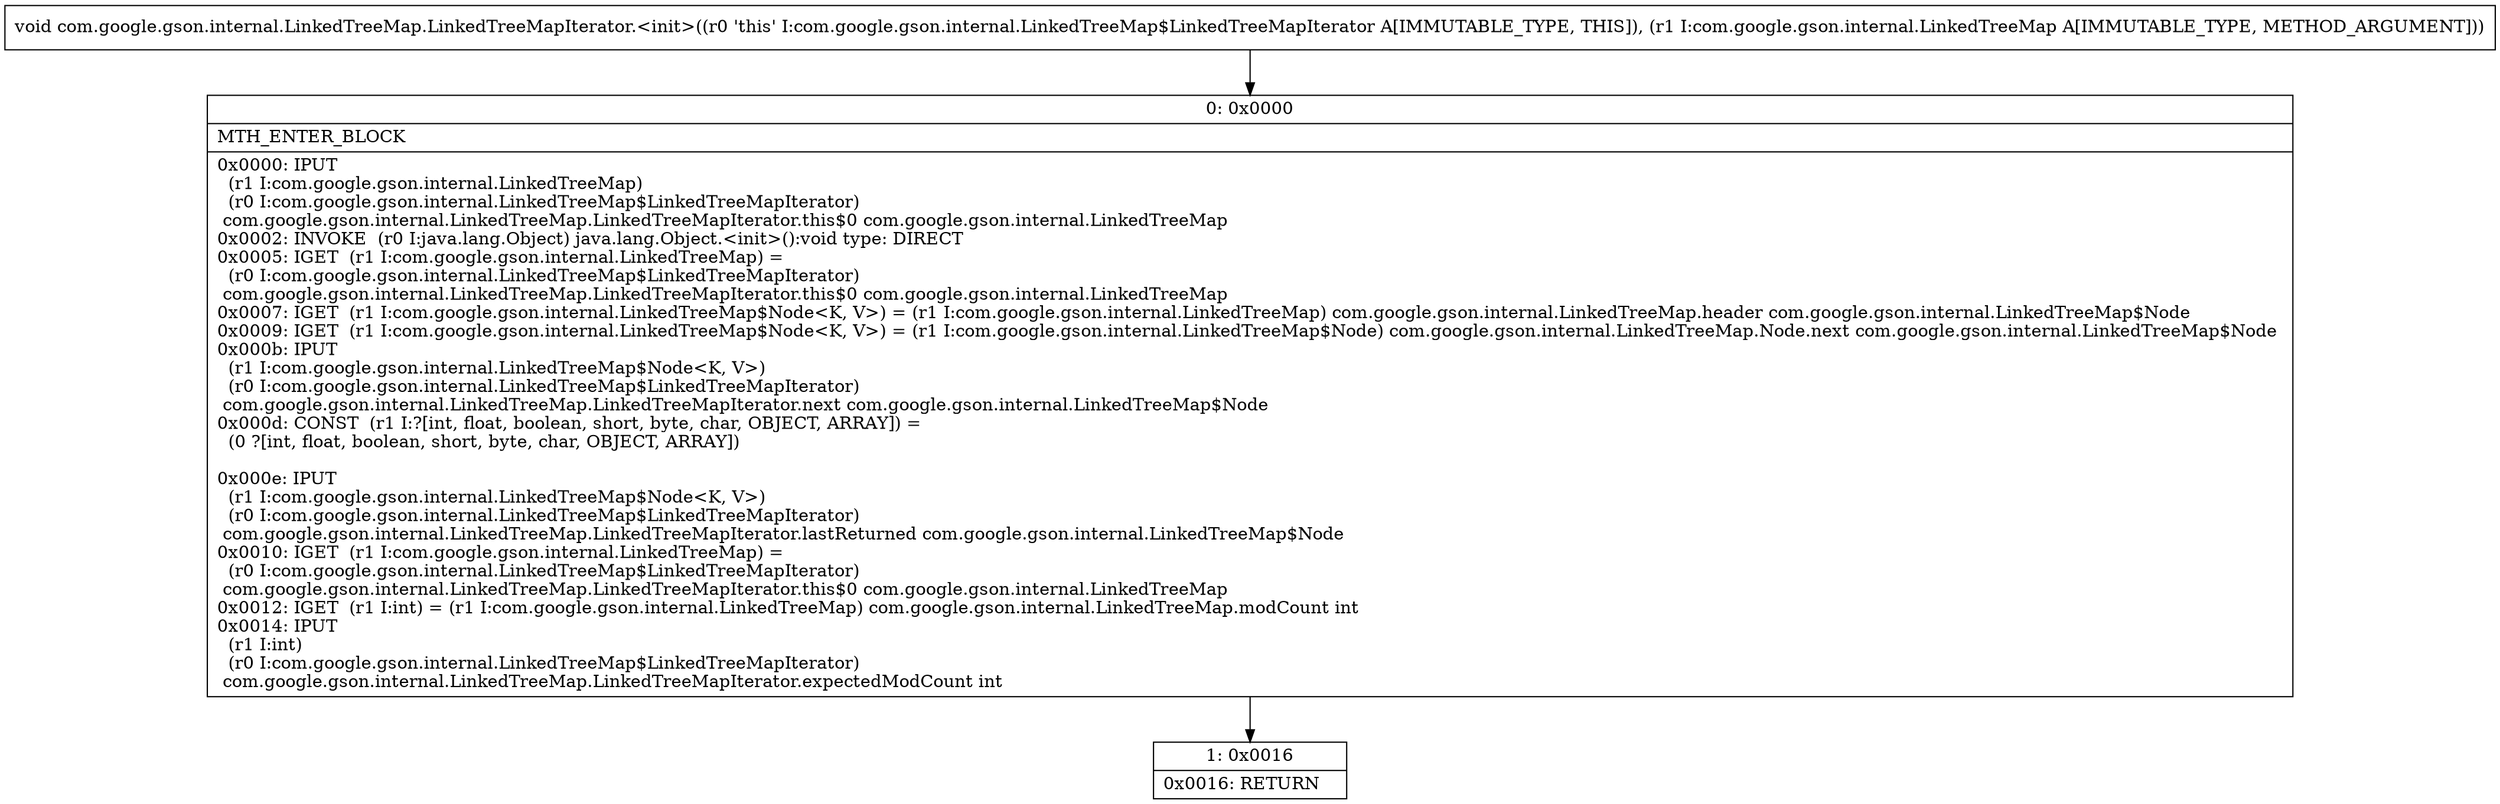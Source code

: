 digraph "CFG forcom.google.gson.internal.LinkedTreeMap.LinkedTreeMapIterator.\<init\>(Lcom\/google\/gson\/internal\/LinkedTreeMap;)V" {
Node_0 [shape=record,label="{0\:\ 0x0000|MTH_ENTER_BLOCK\l|0x0000: IPUT  \l  (r1 I:com.google.gson.internal.LinkedTreeMap)\l  (r0 I:com.google.gson.internal.LinkedTreeMap$LinkedTreeMapIterator)\l com.google.gson.internal.LinkedTreeMap.LinkedTreeMapIterator.this$0 com.google.gson.internal.LinkedTreeMap \l0x0002: INVOKE  (r0 I:java.lang.Object) java.lang.Object.\<init\>():void type: DIRECT \l0x0005: IGET  (r1 I:com.google.gson.internal.LinkedTreeMap) = \l  (r0 I:com.google.gson.internal.LinkedTreeMap$LinkedTreeMapIterator)\l com.google.gson.internal.LinkedTreeMap.LinkedTreeMapIterator.this$0 com.google.gson.internal.LinkedTreeMap \l0x0007: IGET  (r1 I:com.google.gson.internal.LinkedTreeMap$Node\<K, V\>) = (r1 I:com.google.gson.internal.LinkedTreeMap) com.google.gson.internal.LinkedTreeMap.header com.google.gson.internal.LinkedTreeMap$Node \l0x0009: IGET  (r1 I:com.google.gson.internal.LinkedTreeMap$Node\<K, V\>) = (r1 I:com.google.gson.internal.LinkedTreeMap$Node) com.google.gson.internal.LinkedTreeMap.Node.next com.google.gson.internal.LinkedTreeMap$Node \l0x000b: IPUT  \l  (r1 I:com.google.gson.internal.LinkedTreeMap$Node\<K, V\>)\l  (r0 I:com.google.gson.internal.LinkedTreeMap$LinkedTreeMapIterator)\l com.google.gson.internal.LinkedTreeMap.LinkedTreeMapIterator.next com.google.gson.internal.LinkedTreeMap$Node \l0x000d: CONST  (r1 I:?[int, float, boolean, short, byte, char, OBJECT, ARRAY]) = \l  (0 ?[int, float, boolean, short, byte, char, OBJECT, ARRAY])\l \l0x000e: IPUT  \l  (r1 I:com.google.gson.internal.LinkedTreeMap$Node\<K, V\>)\l  (r0 I:com.google.gson.internal.LinkedTreeMap$LinkedTreeMapIterator)\l com.google.gson.internal.LinkedTreeMap.LinkedTreeMapIterator.lastReturned com.google.gson.internal.LinkedTreeMap$Node \l0x0010: IGET  (r1 I:com.google.gson.internal.LinkedTreeMap) = \l  (r0 I:com.google.gson.internal.LinkedTreeMap$LinkedTreeMapIterator)\l com.google.gson.internal.LinkedTreeMap.LinkedTreeMapIterator.this$0 com.google.gson.internal.LinkedTreeMap \l0x0012: IGET  (r1 I:int) = (r1 I:com.google.gson.internal.LinkedTreeMap) com.google.gson.internal.LinkedTreeMap.modCount int \l0x0014: IPUT  \l  (r1 I:int)\l  (r0 I:com.google.gson.internal.LinkedTreeMap$LinkedTreeMapIterator)\l com.google.gson.internal.LinkedTreeMap.LinkedTreeMapIterator.expectedModCount int \l}"];
Node_1 [shape=record,label="{1\:\ 0x0016|0x0016: RETURN   \l}"];
MethodNode[shape=record,label="{void com.google.gson.internal.LinkedTreeMap.LinkedTreeMapIterator.\<init\>((r0 'this' I:com.google.gson.internal.LinkedTreeMap$LinkedTreeMapIterator A[IMMUTABLE_TYPE, THIS]), (r1 I:com.google.gson.internal.LinkedTreeMap A[IMMUTABLE_TYPE, METHOD_ARGUMENT])) }"];
MethodNode -> Node_0;
Node_0 -> Node_1;
}

